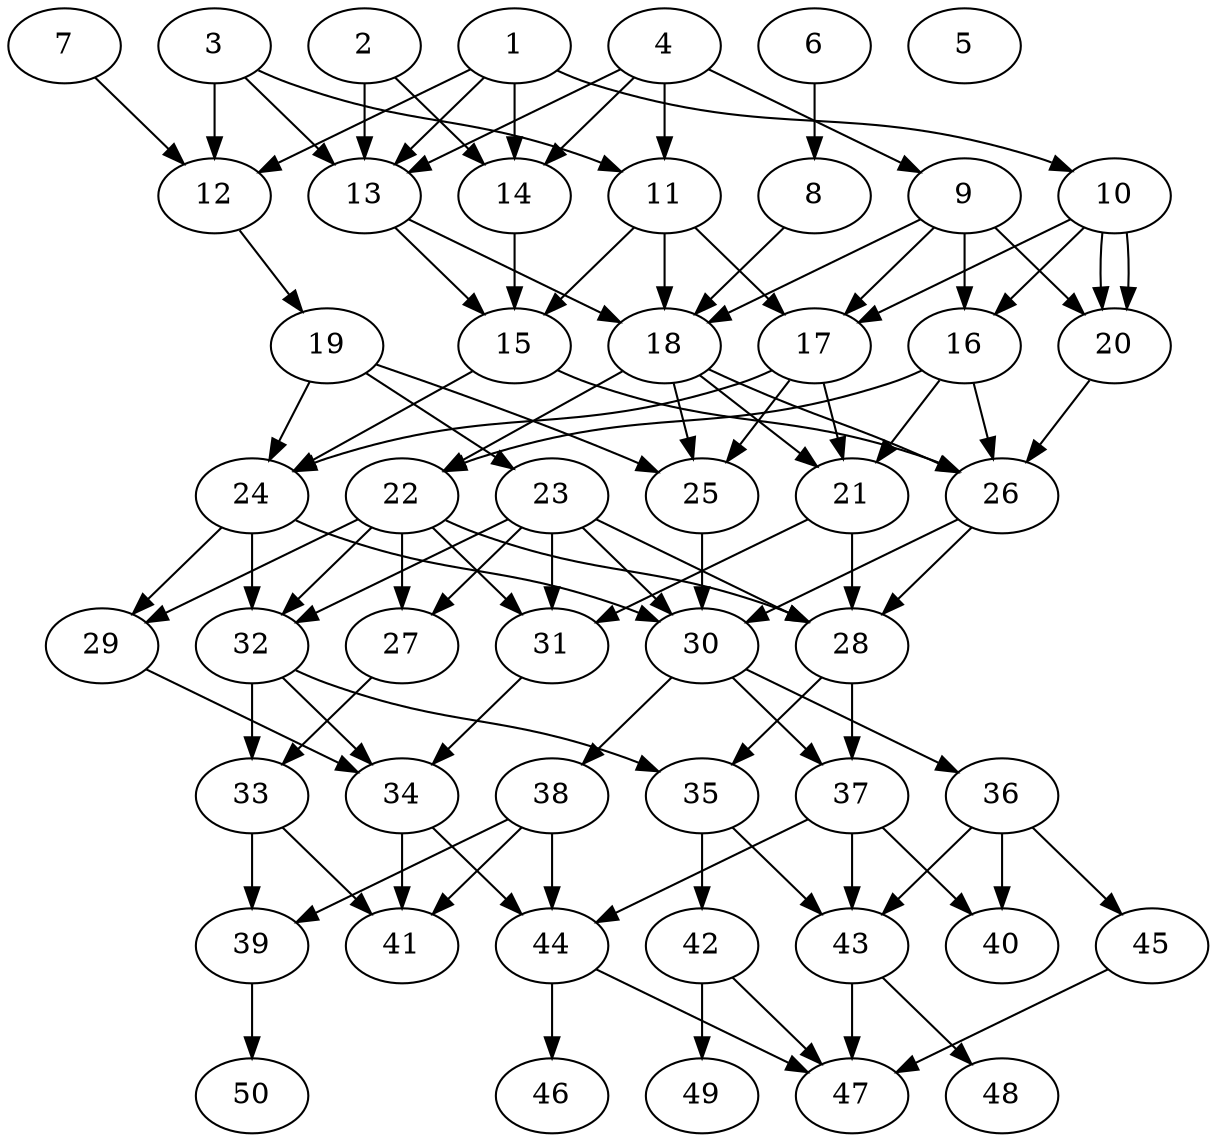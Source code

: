 // DAG automatically generated by daggen at Thu Oct  3 14:07:58 2019
// ./daggen --dot -n 50 --ccr 0.5 --fat 0.5 --regular 0.9 --density 0.6 --mindata 5242880 --maxdata 52428800 
digraph G {
  1 [size="94754816", alpha="0.08", expect_size="47377408"] 
  1 -> 10 [size ="47377408"]
  1 -> 12 [size ="47377408"]
  1 -> 13 [size ="47377408"]
  1 -> 14 [size ="47377408"]
  2 [size="48269312", alpha="0.05", expect_size="24134656"] 
  2 -> 13 [size ="24134656"]
  2 -> 14 [size ="24134656"]
  3 [size="30158848", alpha="0.01", expect_size="15079424"] 
  3 -> 11 [size ="15079424"]
  3 -> 12 [size ="15079424"]
  3 -> 13 [size ="15079424"]
  4 [size="97456128", alpha="0.15", expect_size="48728064"] 
  4 -> 9 [size ="48728064"]
  4 -> 11 [size ="48728064"]
  4 -> 13 [size ="48728064"]
  4 -> 14 [size ="48728064"]
  5 [size="57688064", alpha="0.19", expect_size="28844032"] 
  6 [size="40011776", alpha="0.16", expect_size="20005888"] 
  6 -> 8 [size ="20005888"]
  7 [size="60485632", alpha="0.12", expect_size="30242816"] 
  7 -> 12 [size ="30242816"]
  8 [size="86808576", alpha="0.07", expect_size="43404288"] 
  8 -> 18 [size ="43404288"]
  9 [size="59351040", alpha="0.08", expect_size="29675520"] 
  9 -> 16 [size ="29675520"]
  9 -> 17 [size ="29675520"]
  9 -> 18 [size ="29675520"]
  9 -> 20 [size ="29675520"]
  10 [size="92555264", alpha="0.04", expect_size="46277632"] 
  10 -> 16 [size ="46277632"]
  10 -> 17 [size ="46277632"]
  10 -> 20 [size ="46277632"]
  10 -> 20 [size ="46277632"]
  11 [size="41639936", alpha="0.14", expect_size="20819968"] 
  11 -> 15 [size ="20819968"]
  11 -> 17 [size ="20819968"]
  11 -> 18 [size ="20819968"]
  12 [size="77586432", alpha="0.12", expect_size="38793216"] 
  12 -> 19 [size ="38793216"]
  13 [size="100564992", alpha="0.09", expect_size="50282496"] 
  13 -> 15 [size ="50282496"]
  13 -> 18 [size ="50282496"]
  14 [size="10973184", alpha="0.03", expect_size="5486592"] 
  14 -> 15 [size ="5486592"]
  15 [size="83068928", alpha="0.12", expect_size="41534464"] 
  15 -> 24 [size ="41534464"]
  15 -> 26 [size ="41534464"]
  16 [size="80121856", alpha="0.02", expect_size="40060928"] 
  16 -> 21 [size ="40060928"]
  16 -> 22 [size ="40060928"]
  16 -> 26 [size ="40060928"]
  17 [size="59695104", alpha="0.11", expect_size="29847552"] 
  17 -> 21 [size ="29847552"]
  17 -> 24 [size ="29847552"]
  17 -> 25 [size ="29847552"]
  18 [size="23836672", alpha="0.08", expect_size="11918336"] 
  18 -> 21 [size ="11918336"]
  18 -> 22 [size ="11918336"]
  18 -> 25 [size ="11918336"]
  18 -> 26 [size ="11918336"]
  19 [size="57298944", alpha="0.11", expect_size="28649472"] 
  19 -> 23 [size ="28649472"]
  19 -> 24 [size ="28649472"]
  19 -> 25 [size ="28649472"]
  20 [size="95930368", alpha="0.02", expect_size="47965184"] 
  20 -> 26 [size ="47965184"]
  21 [size="18634752", alpha="0.11", expect_size="9317376"] 
  21 -> 28 [size ="9317376"]
  21 -> 31 [size ="9317376"]
  22 [size="85317632", alpha="0.08", expect_size="42658816"] 
  22 -> 27 [size ="42658816"]
  22 -> 28 [size ="42658816"]
  22 -> 29 [size ="42658816"]
  22 -> 31 [size ="42658816"]
  22 -> 32 [size ="42658816"]
  23 [size="48816128", alpha="0.10", expect_size="24408064"] 
  23 -> 27 [size ="24408064"]
  23 -> 28 [size ="24408064"]
  23 -> 30 [size ="24408064"]
  23 -> 31 [size ="24408064"]
  23 -> 32 [size ="24408064"]
  24 [size="93081600", alpha="0.09", expect_size="46540800"] 
  24 -> 29 [size ="46540800"]
  24 -> 30 [size ="46540800"]
  24 -> 32 [size ="46540800"]
  25 [size="10842112", alpha="0.19", expect_size="5421056"] 
  25 -> 30 [size ="5421056"]
  26 [size="66752512", alpha="0.15", expect_size="33376256"] 
  26 -> 28 [size ="33376256"]
  26 -> 30 [size ="33376256"]
  27 [size="76433408", alpha="0.02", expect_size="38216704"] 
  27 -> 33 [size ="38216704"]
  28 [size="34990080", alpha="0.04", expect_size="17495040"] 
  28 -> 35 [size ="17495040"]
  28 -> 37 [size ="17495040"]
  29 [size="72945664", alpha="0.18", expect_size="36472832"] 
  29 -> 34 [size ="36472832"]
  30 [size="29431808", alpha="0.08", expect_size="14715904"] 
  30 -> 36 [size ="14715904"]
  30 -> 37 [size ="14715904"]
  30 -> 38 [size ="14715904"]
  31 [size="39098368", alpha="0.05", expect_size="19549184"] 
  31 -> 34 [size ="19549184"]
  32 [size="91842560", alpha="0.17", expect_size="45921280"] 
  32 -> 33 [size ="45921280"]
  32 -> 34 [size ="45921280"]
  32 -> 35 [size ="45921280"]
  33 [size="36702208", alpha="0.07", expect_size="18351104"] 
  33 -> 39 [size ="18351104"]
  33 -> 41 [size ="18351104"]
  34 [size="82100224", alpha="0.18", expect_size="41050112"] 
  34 -> 41 [size ="41050112"]
  34 -> 44 [size ="41050112"]
  35 [size="31887360", alpha="0.03", expect_size="15943680"] 
  35 -> 42 [size ="15943680"]
  35 -> 43 [size ="15943680"]
  36 [size="27639808", alpha="0.04", expect_size="13819904"] 
  36 -> 40 [size ="13819904"]
  36 -> 43 [size ="13819904"]
  36 -> 45 [size ="13819904"]
  37 [size="98885632", alpha="0.15", expect_size="49442816"] 
  37 -> 40 [size ="49442816"]
  37 -> 43 [size ="49442816"]
  37 -> 44 [size ="49442816"]
  38 [size="12509184", alpha="0.09", expect_size="6254592"] 
  38 -> 39 [size ="6254592"]
  38 -> 41 [size ="6254592"]
  38 -> 44 [size ="6254592"]
  39 [size="33579008", alpha="0.13", expect_size="16789504"] 
  39 -> 50 [size ="16789504"]
  40 [size="22218752", alpha="0.15", expect_size="11109376"] 
  41 [size="60502016", alpha="0.19", expect_size="30251008"] 
  42 [size="85207040", alpha="0.18", expect_size="42603520"] 
  42 -> 47 [size ="42603520"]
  42 -> 49 [size ="42603520"]
  43 [size="69068800", alpha="0.06", expect_size="34534400"] 
  43 -> 47 [size ="34534400"]
  43 -> 48 [size ="34534400"]
  44 [size="102162432", alpha="0.11", expect_size="51081216"] 
  44 -> 46 [size ="51081216"]
  44 -> 47 [size ="51081216"]
  45 [size="90607616", alpha="0.16", expect_size="45303808"] 
  45 -> 47 [size ="45303808"]
  46 [size="12615680", alpha="0.14", expect_size="6307840"] 
  47 [size="32198656", alpha="0.05", expect_size="16099328"] 
  48 [size="104192000", alpha="0.01", expect_size="52096000"] 
  49 [size="53207040", alpha="0.11", expect_size="26603520"] 
  50 [size="20428800", alpha="0.04", expect_size="10214400"] 
}
